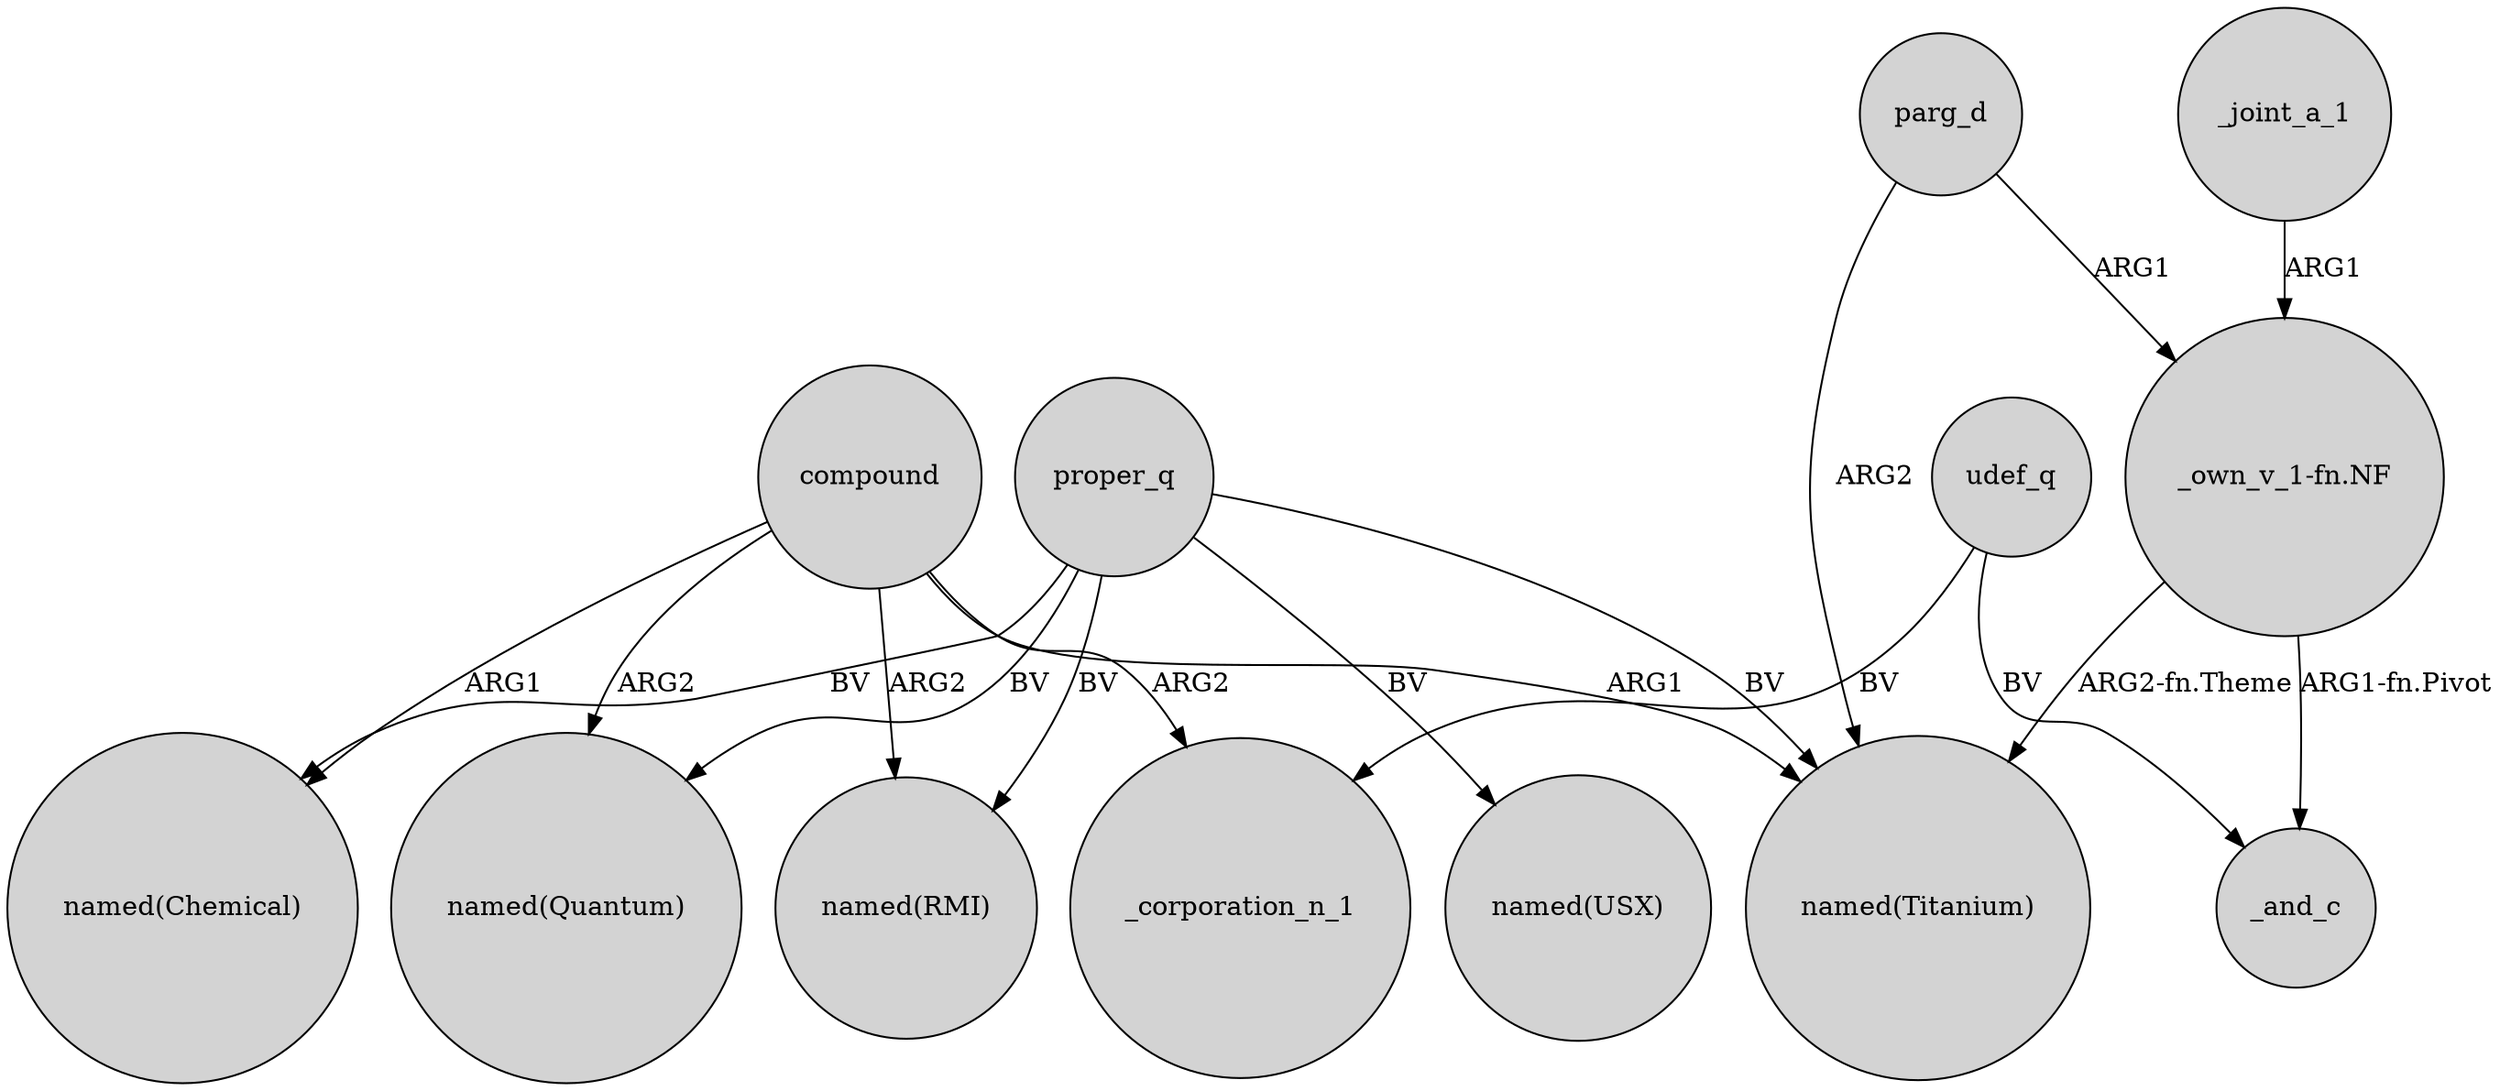 digraph {
	node [shape=circle style=filled]
	compound -> "named(Titanium)" [label=ARG1]
	compound -> "named(Chemical)" [label=ARG1]
	proper_q -> "named(Quantum)" [label=BV]
	parg_d -> "named(Titanium)" [label=ARG2]
	proper_q -> "named(Titanium)" [label=BV]
	compound -> _corporation_n_1 [label=ARG2]
	udef_q -> _corporation_n_1 [label=BV]
	"_own_v_1-fn.NF" -> _and_c [label="ARG1-fn.Pivot"]
	udef_q -> _and_c [label=BV]
	proper_q -> "named(Chemical)" [label=BV]
	parg_d -> "_own_v_1-fn.NF" [label=ARG1]
	proper_q -> "named(USX)" [label=BV]
	"_own_v_1-fn.NF" -> "named(Titanium)" [label="ARG2-fn.Theme"]
	compound -> "named(Quantum)" [label=ARG2]
	proper_q -> "named(RMI)" [label=BV]
	compound -> "named(RMI)" [label=ARG2]
	_joint_a_1 -> "_own_v_1-fn.NF" [label=ARG1]
}
